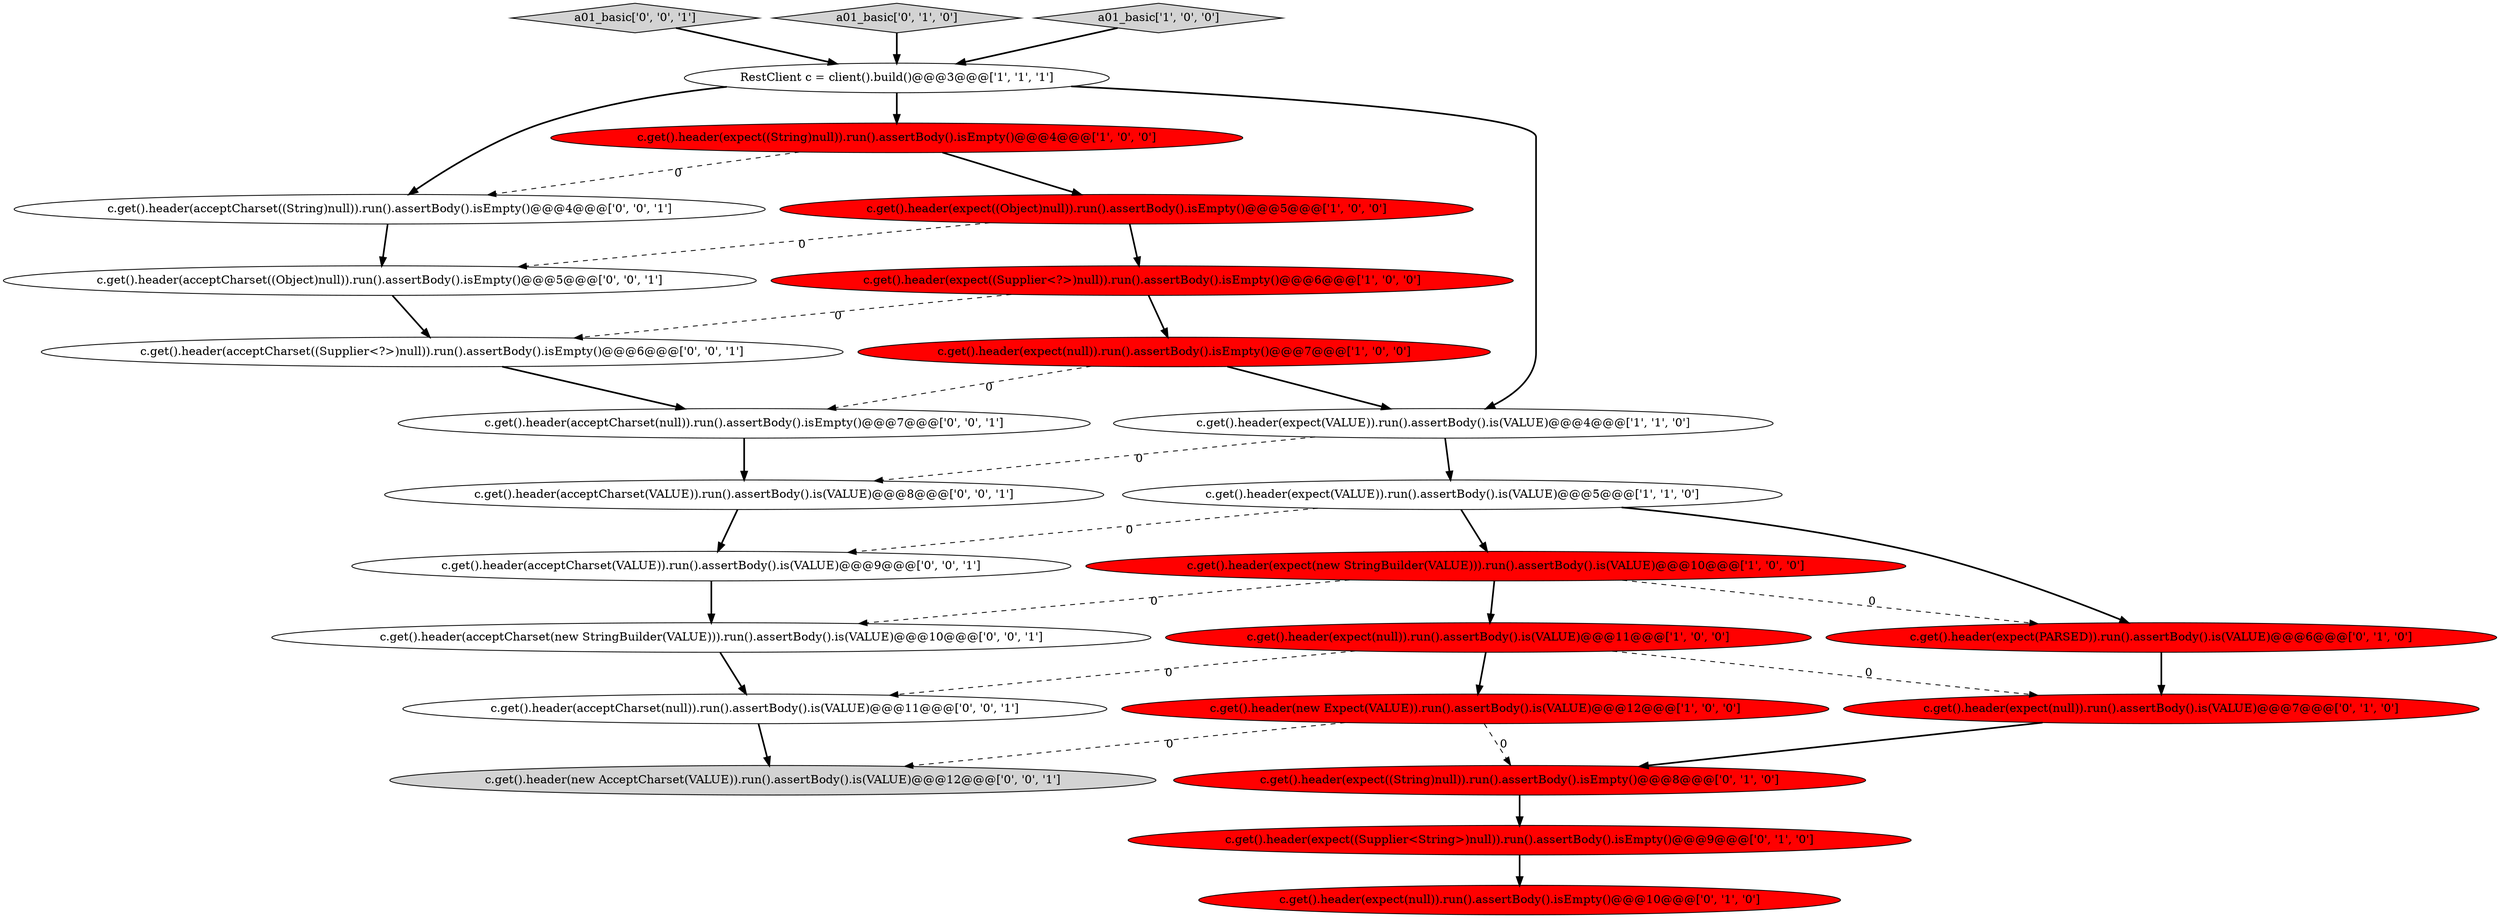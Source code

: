 digraph {
25 [style = filled, label = "a01_basic['0', '0', '1']", fillcolor = lightgray, shape = diamond image = "AAA0AAABBB3BBB"];
1 [style = filled, label = "c.get().header(expect(null)).run().assertBody().isEmpty()@@@7@@@['1', '0', '0']", fillcolor = red, shape = ellipse image = "AAA1AAABBB1BBB"];
13 [style = filled, label = "c.get().header(expect((String)null)).run().assertBody().isEmpty()@@@8@@@['0', '1', '0']", fillcolor = red, shape = ellipse image = "AAA1AAABBB2BBB"];
16 [style = filled, label = "c.get().header(expect(null)).run().assertBody().is(VALUE)@@@7@@@['0', '1', '0']", fillcolor = red, shape = ellipse image = "AAA1AAABBB2BBB"];
14 [style = filled, label = "c.get().header(expect((Supplier<String>)null)).run().assertBody().isEmpty()@@@9@@@['0', '1', '0']", fillcolor = red, shape = ellipse image = "AAA1AAABBB2BBB"];
17 [style = filled, label = "c.get().header(acceptCharset(VALUE)).run().assertBody().is(VALUE)@@@8@@@['0', '0', '1']", fillcolor = white, shape = ellipse image = "AAA0AAABBB3BBB"];
18 [style = filled, label = "c.get().header(acceptCharset(null)).run().assertBody().is(VALUE)@@@11@@@['0', '0', '1']", fillcolor = white, shape = ellipse image = "AAA0AAABBB3BBB"];
26 [style = filled, label = "c.get().header(acceptCharset((String)null)).run().assertBody().isEmpty()@@@4@@@['0', '0', '1']", fillcolor = white, shape = ellipse image = "AAA0AAABBB3BBB"];
8 [style = filled, label = "c.get().header(expect((Object)null)).run().assertBody().isEmpty()@@@5@@@['1', '0', '0']", fillcolor = red, shape = ellipse image = "AAA1AAABBB1BBB"];
6 [style = filled, label = "RestClient c = client().build()@@@3@@@['1', '1', '1']", fillcolor = white, shape = ellipse image = "AAA0AAABBB1BBB"];
12 [style = filled, label = "a01_basic['0', '1', '0']", fillcolor = lightgray, shape = diamond image = "AAA0AAABBB2BBB"];
21 [style = filled, label = "c.get().header(acceptCharset(new StringBuilder(VALUE))).run().assertBody().is(VALUE)@@@10@@@['0', '0', '1']", fillcolor = white, shape = ellipse image = "AAA0AAABBB3BBB"];
11 [style = filled, label = "c.get().header(expect(PARSED)).run().assertBody().is(VALUE)@@@6@@@['0', '1', '0']", fillcolor = red, shape = ellipse image = "AAA1AAABBB2BBB"];
22 [style = filled, label = "c.get().header(acceptCharset(VALUE)).run().assertBody().is(VALUE)@@@9@@@['0', '0', '1']", fillcolor = white, shape = ellipse image = "AAA0AAABBB3BBB"];
5 [style = filled, label = "a01_basic['1', '0', '0']", fillcolor = lightgray, shape = diamond image = "AAA0AAABBB1BBB"];
4 [style = filled, label = "c.get().header(expect(new StringBuilder(VALUE))).run().assertBody().is(VALUE)@@@10@@@['1', '0', '0']", fillcolor = red, shape = ellipse image = "AAA1AAABBB1BBB"];
23 [style = filled, label = "c.get().header(acceptCharset((Object)null)).run().assertBody().isEmpty()@@@5@@@['0', '0', '1']", fillcolor = white, shape = ellipse image = "AAA0AAABBB3BBB"];
24 [style = filled, label = "c.get().header(acceptCharset((Supplier<?>)null)).run().assertBody().isEmpty()@@@6@@@['0', '0', '1']", fillcolor = white, shape = ellipse image = "AAA0AAABBB3BBB"];
7 [style = filled, label = "c.get().header(expect(VALUE)).run().assertBody().is(VALUE)@@@5@@@['1', '1', '0']", fillcolor = white, shape = ellipse image = "AAA0AAABBB1BBB"];
15 [style = filled, label = "c.get().header(expect(null)).run().assertBody().isEmpty()@@@10@@@['0', '1', '0']", fillcolor = red, shape = ellipse image = "AAA1AAABBB2BBB"];
19 [style = filled, label = "c.get().header(acceptCharset(null)).run().assertBody().isEmpty()@@@7@@@['0', '0', '1']", fillcolor = white, shape = ellipse image = "AAA0AAABBB3BBB"];
20 [style = filled, label = "c.get().header(new AcceptCharset(VALUE)).run().assertBody().is(VALUE)@@@12@@@['0', '0', '1']", fillcolor = lightgray, shape = ellipse image = "AAA0AAABBB3BBB"];
3 [style = filled, label = "c.get().header(new Expect(VALUE)).run().assertBody().is(VALUE)@@@12@@@['1', '0', '0']", fillcolor = red, shape = ellipse image = "AAA1AAABBB1BBB"];
0 [style = filled, label = "c.get().header(expect((Supplier<?>)null)).run().assertBody().isEmpty()@@@6@@@['1', '0', '0']", fillcolor = red, shape = ellipse image = "AAA1AAABBB1BBB"];
10 [style = filled, label = "c.get().header(expect((String)null)).run().assertBody().isEmpty()@@@4@@@['1', '0', '0']", fillcolor = red, shape = ellipse image = "AAA1AAABBB1BBB"];
9 [style = filled, label = "c.get().header(expect(VALUE)).run().assertBody().is(VALUE)@@@4@@@['1', '1', '0']", fillcolor = white, shape = ellipse image = "AAA0AAABBB1BBB"];
2 [style = filled, label = "c.get().header(expect(null)).run().assertBody().is(VALUE)@@@11@@@['1', '0', '0']", fillcolor = red, shape = ellipse image = "AAA1AAABBB1BBB"];
11->16 [style = bold, label=""];
16->13 [style = bold, label=""];
7->11 [style = bold, label=""];
6->26 [style = bold, label=""];
24->19 [style = bold, label=""];
2->3 [style = bold, label=""];
1->19 [style = dashed, label="0"];
22->21 [style = bold, label=""];
4->2 [style = bold, label=""];
7->4 [style = bold, label=""];
19->17 [style = bold, label=""];
9->7 [style = bold, label=""];
17->22 [style = bold, label=""];
12->6 [style = bold, label=""];
25->6 [style = bold, label=""];
3->13 [style = dashed, label="0"];
4->21 [style = dashed, label="0"];
21->18 [style = bold, label=""];
1->9 [style = bold, label=""];
8->0 [style = bold, label=""];
18->20 [style = bold, label=""];
23->24 [style = bold, label=""];
10->26 [style = dashed, label="0"];
5->6 [style = bold, label=""];
10->8 [style = bold, label=""];
0->1 [style = bold, label=""];
2->16 [style = dashed, label="0"];
6->10 [style = bold, label=""];
26->23 [style = bold, label=""];
9->17 [style = dashed, label="0"];
3->20 [style = dashed, label="0"];
2->18 [style = dashed, label="0"];
0->24 [style = dashed, label="0"];
14->15 [style = bold, label=""];
4->11 [style = dashed, label="0"];
6->9 [style = bold, label=""];
13->14 [style = bold, label=""];
7->22 [style = dashed, label="0"];
8->23 [style = dashed, label="0"];
}
